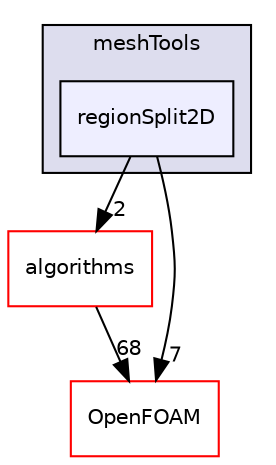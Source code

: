 digraph "src/meshTools/regionSplit2D" {
  bgcolor=transparent;
  compound=true
  node [ fontsize="10", fontname="Helvetica"];
  edge [ labelfontsize="10", labelfontname="Helvetica"];
  subgraph clusterdir_ae30ad0bef50cf391b24c614251bb9fd {
    graph [ bgcolor="#ddddee", pencolor="black", label="meshTools" fontname="Helvetica", fontsize="10", URL="dir_ae30ad0bef50cf391b24c614251bb9fd.html"]
  dir_07327a5cc94da3d5a907f40b097f6379 [shape=box, label="regionSplit2D", style="filled", fillcolor="#eeeeff", pencolor="black", URL="dir_07327a5cc94da3d5a907f40b097f6379.html"];
  }
  dir_488f81ac1e9f391f7800e42bf7f5bacd [shape=box label="algorithms" color="red" URL="dir_488f81ac1e9f391f7800e42bf7f5bacd.html"];
  dir_c5473ff19b20e6ec4dfe5c310b3778a8 [shape=box label="OpenFOAM" color="red" URL="dir_c5473ff19b20e6ec4dfe5c310b3778a8.html"];
  dir_488f81ac1e9f391f7800e42bf7f5bacd->dir_c5473ff19b20e6ec4dfe5c310b3778a8 [headlabel="68", labeldistance=1.5 headhref="dir_001951_002151.html"];
  dir_07327a5cc94da3d5a907f40b097f6379->dir_488f81ac1e9f391f7800e42bf7f5bacd [headlabel="2", labeldistance=1.5 headhref="dir_002032_001951.html"];
  dir_07327a5cc94da3d5a907f40b097f6379->dir_c5473ff19b20e6ec4dfe5c310b3778a8 [headlabel="7", labeldistance=1.5 headhref="dir_002032_002151.html"];
}
